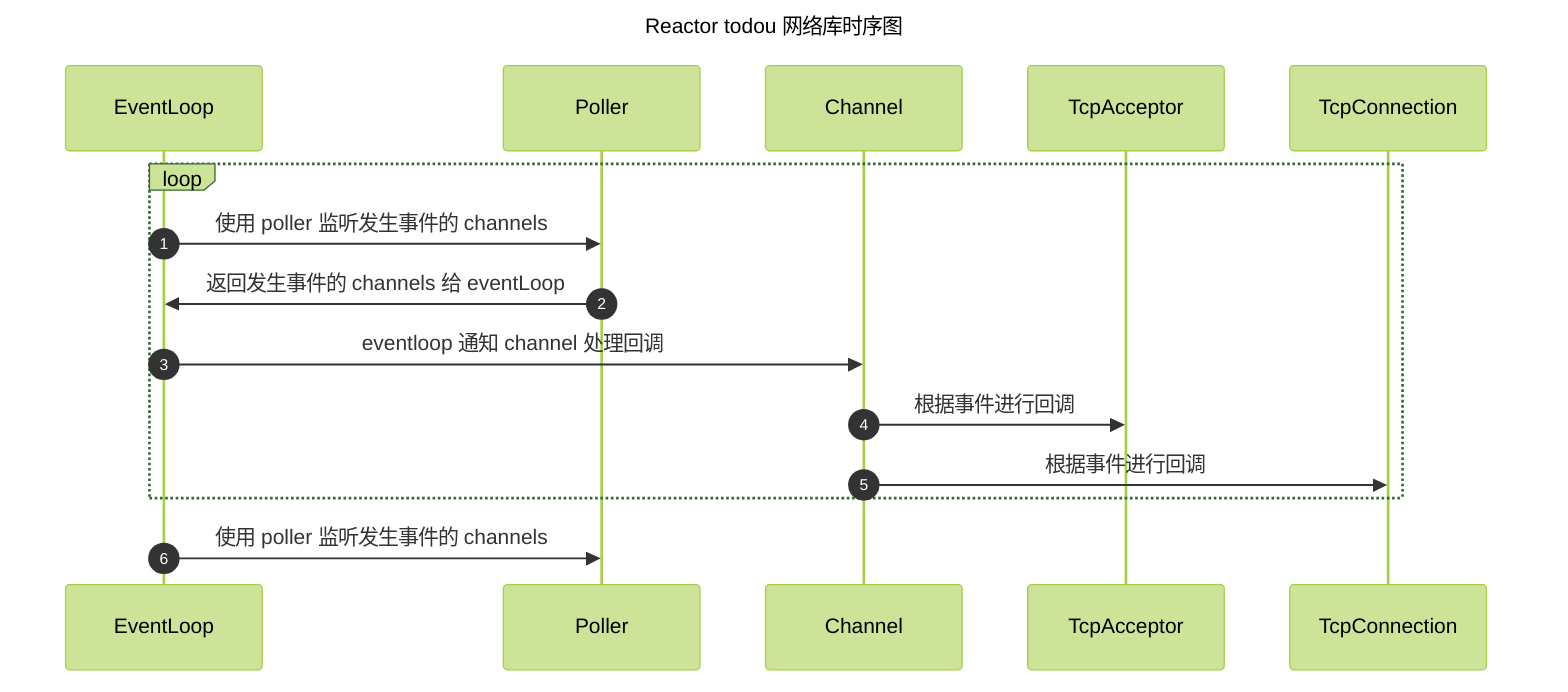 %% 示例：在代码块顶部配置主题变量
%%{init: {'theme':'forest'}}%%
sequenceDiagram
    title Reactor todou 网络库时序图
    autonumber
    
    participant EventLoop
    participant Poller
    participant Channel
    participant TcpAcceptor
    participant TcpConnection

    loop
        EventLoop->>Poller: 使用 poller 监听发生事件的 channels
        Poller->>EventLoop: 返回发生事件的 channels 给 eventLoop
        EventLoop->>Channel: eventloop 通知 channel 处理回调
        Channel->> TcpAcceptor: 根据事件进行回调
        Channel->> TcpConnection: 根据事件进行回调
    end
    EventLoop->>Poller: 使用 poller 监听发生事件的 channels